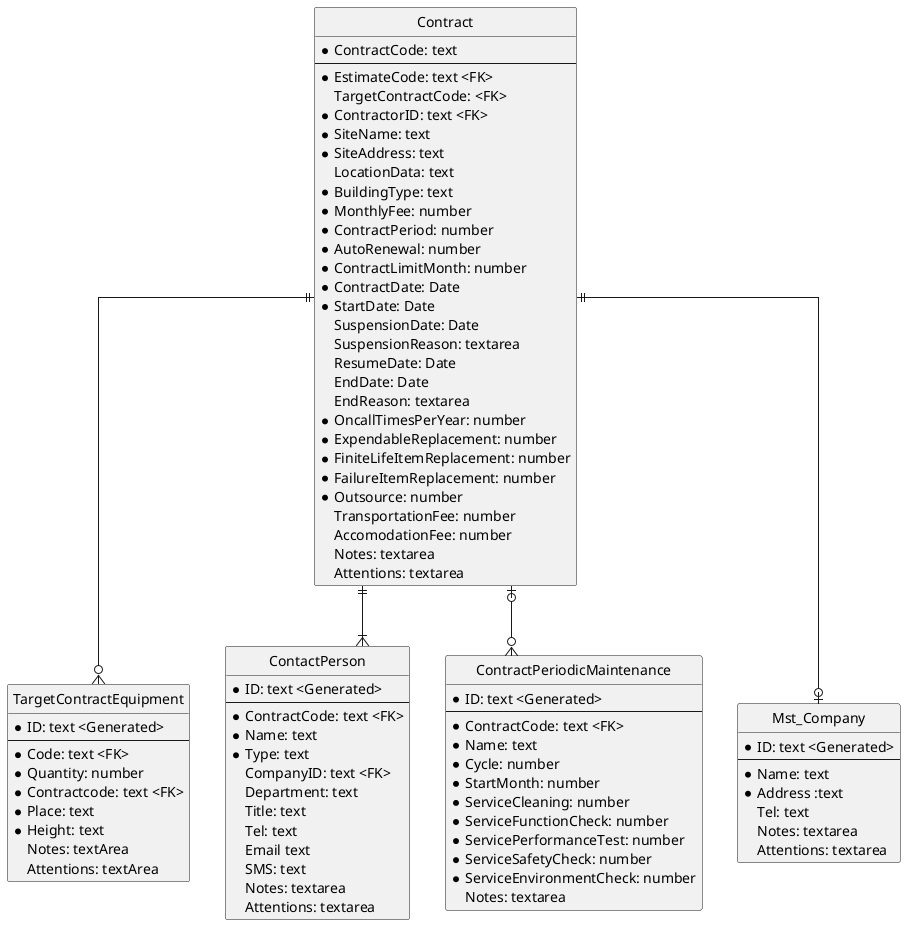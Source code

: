 @startuml
hide circle
skinparam linetype ortho

entity Contract {
    * ContractCode: text
    --
    * EstimateCode: text <FK>
    TargetContractCode: <FK>
    * ContractorID: text <FK>
    * SiteName: text
    * SiteAddress: text
    LocationData: text
    * BuildingType: text
    * MonthlyFee: number
    * ContractPeriod: number
    * AutoRenewal: number
    * ContractLimitMonth: number
    * ContractDate: Date
    * StartDate: Date
    SuspensionDate: Date
    SuspensionReason: textarea
    ResumeDate: Date
    EndDate: Date
    EndReason: textarea
    * OncallTimesPerYear: number
    * ExpendableReplacement: number
    * FiniteLifeItemReplacement: number
    * FailureItemReplacement: number
    * Outsource: number
    TransportationFee: number
    AccomodationFee: number
    Notes: textarea
    Attentions: textarea
}
' BuildingType: Office/ Factory/ Warehouse/ House/ Apartment/ Office building/ Store/ .. 
entity TargetContractEquipment {
    * ID: text <Generated>
    --
    * Code: text <FK>
    * Quantity: number
    * Contractcode: text <FK>
    * Place: text
    * Height: text
    Notes: textArea
    Attentions: textArea
}
' Height: Normal height/ Airial work platform/ Airial Work vehicle
entity ContactPerson {
    * ID: text <Generated>
    --
    * ContractCode: text <FK>
    * Name: text
    * Type: text
    CompanyID: text <FK>
    Department: text
    Title: text
    Tel: text
    Email text
    SMS: text
    Notes: textarea
    Attentions: textarea
}
' Type: Contract/ Emergency/ Appointment/ Habitant/ Security/ Employee
entity ContractPeriodicMaintenance {
    * ID: text <Generated>
    --
    * ContractCode: text <FK>
    * Name: text
    * Cycle: number
    * StartMonth: number
    * ServiceCleaning: number
    * ServiceFunctionCheck: number
    * ServicePerformanceTest: number
    * ServiceSafetyCheck: number
    * ServiceEnvironmentCheck: number
    Notes: textarea
}
entity Mst_Company {
    * ID: text <Generated>
    --
    * Name: text
    * Address :text
    Tel: text
    Notes: textarea
    Attentions: textarea
}

Contract ||--o{ TargetContractEquipment
Contract |o--o{ ContractPeriodicMaintenance
Contract ||--|{ ContactPerson
Contract ||--o| Mst_Company
@enduml